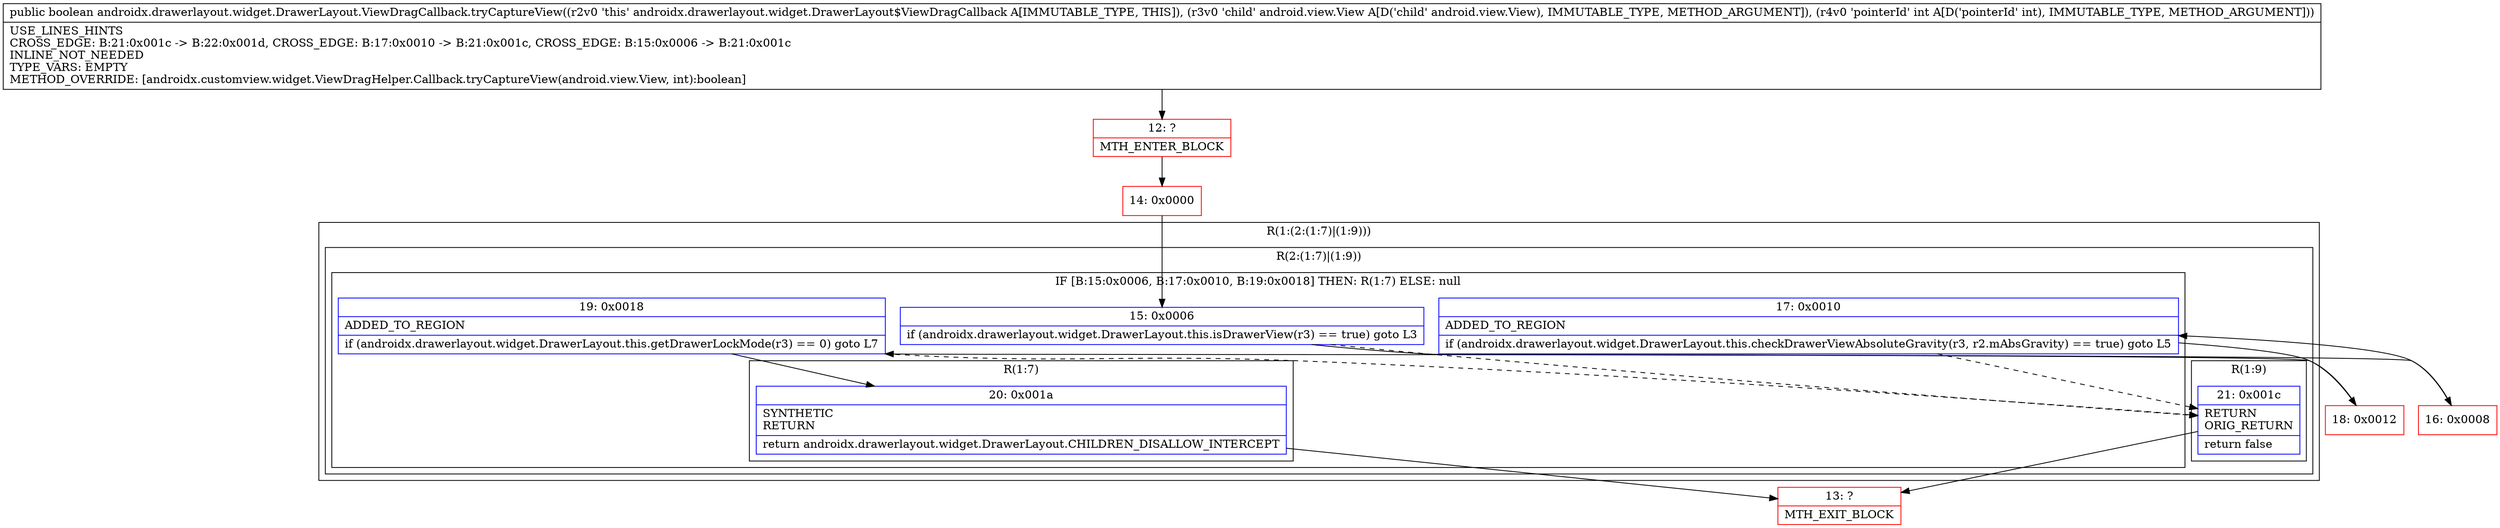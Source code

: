 digraph "CFG forandroidx.drawerlayout.widget.DrawerLayout.ViewDragCallback.tryCaptureView(Landroid\/view\/View;I)Z" {
subgraph cluster_Region_928335126 {
label = "R(1:(2:(1:7)|(1:9)))";
node [shape=record,color=blue];
subgraph cluster_Region_1356947146 {
label = "R(2:(1:7)|(1:9))";
node [shape=record,color=blue];
subgraph cluster_IfRegion_2113321896 {
label = "IF [B:15:0x0006, B:17:0x0010, B:19:0x0018] THEN: R(1:7) ELSE: null";
node [shape=record,color=blue];
Node_15 [shape=record,label="{15\:\ 0x0006|if (androidx.drawerlayout.widget.DrawerLayout.this.isDrawerView(r3) == true) goto L3\l}"];
Node_17 [shape=record,label="{17\:\ 0x0010|ADDED_TO_REGION\l|if (androidx.drawerlayout.widget.DrawerLayout.this.checkDrawerViewAbsoluteGravity(r3, r2.mAbsGravity) == true) goto L5\l}"];
Node_19 [shape=record,label="{19\:\ 0x0018|ADDED_TO_REGION\l|if (androidx.drawerlayout.widget.DrawerLayout.this.getDrawerLockMode(r3) == 0) goto L7\l}"];
subgraph cluster_Region_886914637 {
label = "R(1:7)";
node [shape=record,color=blue];
Node_20 [shape=record,label="{20\:\ 0x001a|SYNTHETIC\lRETURN\l|return androidx.drawerlayout.widget.DrawerLayout.CHILDREN_DISALLOW_INTERCEPT\l}"];
}
}
subgraph cluster_Region_700297269 {
label = "R(1:9)";
node [shape=record,color=blue];
Node_21 [shape=record,label="{21\:\ 0x001c|RETURN\lORIG_RETURN\l|return false\l}"];
}
}
}
Node_12 [shape=record,color=red,label="{12\:\ ?|MTH_ENTER_BLOCK\l}"];
Node_14 [shape=record,color=red,label="{14\:\ 0x0000}"];
Node_16 [shape=record,color=red,label="{16\:\ 0x0008}"];
Node_18 [shape=record,color=red,label="{18\:\ 0x0012}"];
Node_13 [shape=record,color=red,label="{13\:\ ?|MTH_EXIT_BLOCK\l}"];
MethodNode[shape=record,label="{public boolean androidx.drawerlayout.widget.DrawerLayout.ViewDragCallback.tryCaptureView((r2v0 'this' androidx.drawerlayout.widget.DrawerLayout$ViewDragCallback A[IMMUTABLE_TYPE, THIS]), (r3v0 'child' android.view.View A[D('child' android.view.View), IMMUTABLE_TYPE, METHOD_ARGUMENT]), (r4v0 'pointerId' int A[D('pointerId' int), IMMUTABLE_TYPE, METHOD_ARGUMENT]))  | USE_LINES_HINTS\lCROSS_EDGE: B:21:0x001c \-\> B:22:0x001d, CROSS_EDGE: B:17:0x0010 \-\> B:21:0x001c, CROSS_EDGE: B:15:0x0006 \-\> B:21:0x001c\lINLINE_NOT_NEEDED\lTYPE_VARS: EMPTY\lMETHOD_OVERRIDE: [androidx.customview.widget.ViewDragHelper.Callback.tryCaptureView(android.view.View, int):boolean]\l}"];
MethodNode -> Node_12;Node_15 -> Node_16;
Node_15 -> Node_21[style=dashed];
Node_17 -> Node_18;
Node_17 -> Node_21[style=dashed];
Node_19 -> Node_20;
Node_19 -> Node_21[style=dashed];
Node_20 -> Node_13;
Node_21 -> Node_13;
Node_12 -> Node_14;
Node_14 -> Node_15;
Node_16 -> Node_17;
Node_18 -> Node_19;
}

